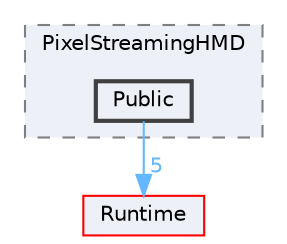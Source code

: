 digraph "Public"
{
 // INTERACTIVE_SVG=YES
 // LATEX_PDF_SIZE
  bgcolor="transparent";
  edge [fontname=Helvetica,fontsize=10,labelfontname=Helvetica,labelfontsize=10];
  node [fontname=Helvetica,fontsize=10,shape=box,height=0.2,width=0.4];
  compound=true
  subgraph clusterdir_30812e81f0d7bfd60d7b74daaff119d5 {
    graph [ bgcolor="#edf0f7", pencolor="grey50", label="PixelStreamingHMD", fontname=Helvetica,fontsize=10 style="filled,dashed", URL="dir_30812e81f0d7bfd60d7b74daaff119d5.html",tooltip=""]
  dir_be150bc84f40b1445375c4c2fade897a [label="Public", fillcolor="#edf0f7", color="grey25", style="filled,bold", URL="dir_be150bc84f40b1445375c4c2fade897a.html",tooltip=""];
  }
  dir_7536b172fbd480bfd146a1b1acd6856b [label="Runtime", fillcolor="#edf0f7", color="red", style="filled", URL="dir_7536b172fbd480bfd146a1b1acd6856b.html",tooltip=""];
  dir_be150bc84f40b1445375c4c2fade897a->dir_7536b172fbd480bfd146a1b1acd6856b [headlabel="5", labeldistance=1.5 headhref="dir_000841_000984.html" href="dir_000841_000984.html" color="steelblue1" fontcolor="steelblue1"];
}
